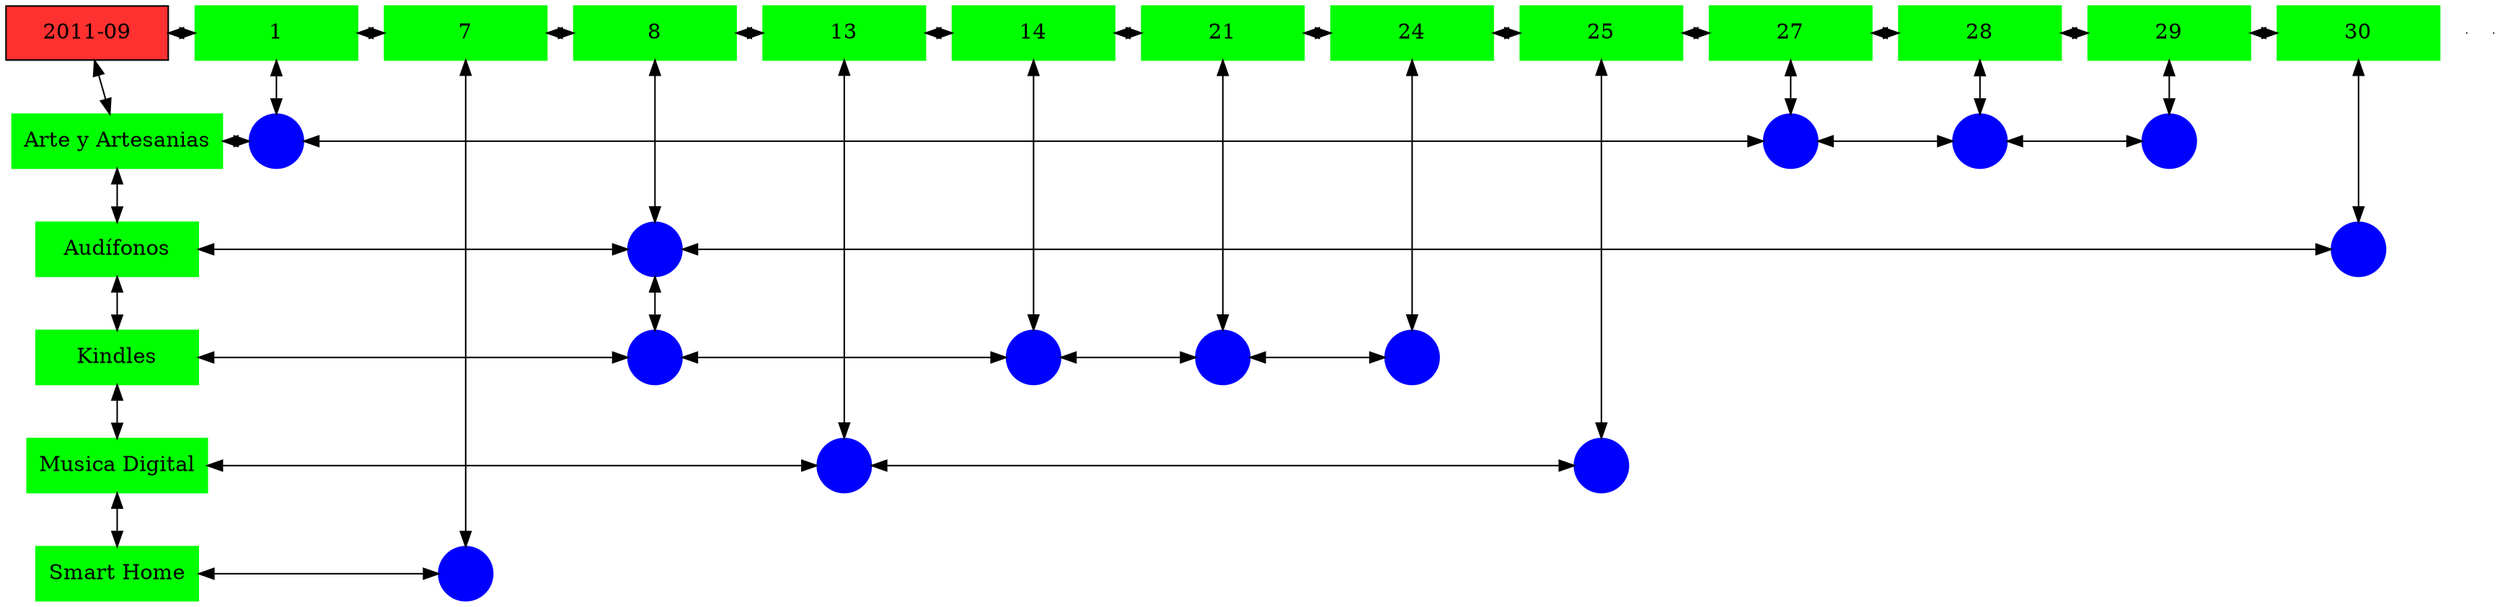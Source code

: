 digraph G{
node[shape="box"];
nodeMt[ label = "2011-09", width = 1.5, style = filled, fillcolor = firebrick1, group = 1 ];
e0[ shape = point, width = 0 ];
e1[ shape = point, width = 0 ];
node0xc002040000[label="1",color=green,style =filled,width = 1.5 group=1];
nodeMt->node0xc002040000[dir="both"];
{rank=same;nodeMt;node0xc002040000;}
node0xc0022bce60[label="7",color=green,style =filled,width = 1.5 group=7];
node0xc002040000->node0xc0022bce60[dir="both"];
{rank=same;node0xc002040000;node0xc0022bce60;}
node0xc001ec0aa0[label="8",color=green,style =filled,width = 1.5 group=8];
node0xc0022bce60->node0xc001ec0aa0[dir="both"];
{rank=same;node0xc0022bce60;node0xc001ec0aa0;}
node0xc001e969b0[label="13",color=green,style =filled,width = 1.5 group=13];
node0xc001ec0aa0->node0xc001e969b0[dir="both"];
{rank=same;node0xc001ec0aa0;node0xc001e969b0;}
node0xc002136dc0[label="14",color=green,style =filled,width = 1.5 group=14];
node0xc001e969b0->node0xc002136dc0[dir="both"];
{rank=same;node0xc001e969b0;node0xc002136dc0;}
node0xc00224ca50[label="21",color=green,style =filled,width = 1.5 group=21];
node0xc002136dc0->node0xc00224ca50[dir="both"];
{rank=same;node0xc002136dc0;node0xc00224ca50;}
node0xc001fb3310[label="24",color=green,style =filled,width = 1.5 group=24];
node0xc00224ca50->node0xc001fb3310[dir="both"];
{rank=same;node0xc00224ca50;node0xc001fb3310;}
node0xc0021dab40[label="25",color=green,style =filled,width = 1.5 group=25];
node0xc001fb3310->node0xc0021dab40[dir="both"];
{rank=same;node0xc001fb3310;node0xc0021dab40;}
node0xc001eca730[label="27",color=green,style =filled,width = 1.5 group=27];
node0xc0021dab40->node0xc001eca730[dir="both"];
{rank=same;node0xc0021dab40;node0xc001eca730;}
node0xc0022f7c20[label="28",color=green,style =filled,width = 1.5 group=28];
node0xc001eca730->node0xc0022f7c20[dir="both"];
{rank=same;node0xc001eca730;node0xc0022f7c20;}
node0xc001e3f7c0[label="29",color=green,style =filled,width = 1.5 group=29];
node0xc0022f7c20->node0xc001e3f7c0[dir="both"];
{rank=same;node0xc0022f7c20;node0xc001e3f7c0;}
node0xc0022cd6d0[label="30",color=green,style =filled,width = 1.5 group=30];
node0xc001e3f7c0->node0xc0022cd6d0[dir="both"];
{rank=same;node0xc001e3f7c0;node0xc0022cd6d0;}
node0xc001e3f770[label="Arte y Artesanias",color=green,style =filled width = 1.5 group=1];
node0xc002038e00[label="",color=blue,style =filled, width = 0.5 group=1 shape=circle];
node0xc001e3f770->node0xc002038e00[dir="both"];
{rank=same;node0xc001e3f770;node0xc002038e00;}
node0xc001ebde80[label="",color=blue,style =filled, width = 0.5 group=27 shape=circle];
node0xc002038e00->node0xc001ebde80[dir="both"];
{rank=same;node0xc001ebde80;node0xc002038e00;}
node0xc002304280[label="",color=blue,style =filled, width = 0.5 group=28 shape=circle];
node0xc001ebde80->node0xc002304280[dir="both"];
{rank=same;node0xc002304280;node0xc001ebde80;}
node0xc001e2be00[label="",color=blue,style =filled, width = 0.5 group=29 shape=circle];
node0xc002304280->node0xc001e2be00[dir="both"];
{rank=same;node0xc001e2be00;node0xc002304280;}
node0xc00208b770[label="Audífonos",color=green,style =filled width = 1.5 group=1];
node0xc00208d080[label="",color=blue,style =filled, width = 0.5 group=8 shape=circle];
node0xc00208b770->node0xc00208d080[dir="both"];
{rank=same;node0xc00208b770;node0xc00208d080;}
node0xc0022dc200[label="",color=blue,style =filled, width = 0.5 group=30 shape=circle];
node0xc00208d080->node0xc0022dc200[dir="both"];
{rank=same;node0xc0022dc200;node0xc00208d080;}
node0xc001ec0a50[label="Kindles",color=green,style =filled width = 1.5 group=1];
node0xc001ebcd00[label="",color=blue,style =filled, width = 0.5 group=8 shape=circle];
node0xc001ec0a50->node0xc001ebcd00[dir="both"];
{rank=same;node0xc001ec0a50;node0xc001ebcd00;}
node0xc00212be00[label="",color=blue,style =filled, width = 0.5 group=14 shape=circle];
node0xc001ebcd00->node0xc00212be00[dir="both"];
{rank=same;node0xc00212be00;node0xc001ebcd00;}
node0xc002247280[label="",color=blue,style =filled, width = 0.5 group=21 shape=circle];
node0xc00212be00->node0xc002247280[dir="both"];
{rank=same;node0xc002247280;node0xc00212be00;}
node0xc001fb4b00[label="",color=blue,style =filled, width = 0.5 group=24 shape=circle];
node0xc002247280->node0xc001fb4b00[dir="both"];
{rank=same;node0xc001fb4b00;node0xc002247280;}
node0xc001e96960[label="Musica Digital",color=green,style =filled width = 1.5 group=1];
node0xc001e8b400[label="",color=blue,style =filled, width = 0.5 group=13 shape=circle];
node0xc001e96960->node0xc001e8b400[dir="both"];
{rank=same;node0xc001e96960;node0xc001e8b400;}
node0xc0021d6f00[label="",color=blue,style =filled, width = 0.5 group=25 shape=circle];
node0xc001e8b400->node0xc0021d6f00[dir="both"];
{rank=same;node0xc0021d6f00;node0xc001e8b400;}
node0xc0022bce10[label="Smart Home",color=green,style =filled width = 1.5 group=1];
node0xc0022b1f00[label="",color=blue,style =filled, width = 0.5 group=7 shape=circle];
node0xc0022bce10->node0xc0022b1f00[dir="both"];
{rank=same;node0xc0022bce10;node0xc0022b1f00;}
node0xc002040000->node0xc002038e00[dir="both"];
node0xc0022bce60->node0xc0022b1f00[dir="both"];
node0xc001ec0aa0->node0xc00208d080[dir="both"];
node0xc00208d080->node0xc001ebcd00[dir="both"];
node0xc001e969b0->node0xc001e8b400[dir="both"];
node0xc002136dc0->node0xc00212be00[dir="both"];
node0xc00224ca50->node0xc002247280[dir="both"];
node0xc001fb3310->node0xc001fb4b00[dir="both"];
node0xc0021dab40->node0xc0021d6f00[dir="both"];
node0xc001eca730->node0xc001ebde80[dir="both"];
node0xc0022f7c20->node0xc002304280[dir="both"];
node0xc001e3f7c0->node0xc001e2be00[dir="both"];
node0xc0022cd6d0->node0xc0022dc200[dir="both"];
nodeMt->node0xc001e3f770[dir="both"];
node0xc001e3f770->node0xc00208b770[dir="both"];
node0xc00208b770->node0xc001ec0a50[dir="both"];
node0xc001ec0a50->node0xc001e96960[dir="both"];
node0xc001e96960->node0xc0022bce10[dir="both"];
}
